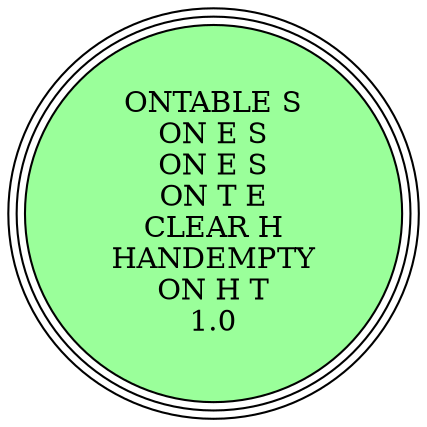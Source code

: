 digraph {
"ONTABLE S\nON E S\nON E S\nON T E\nCLEAR H\nHANDEMPTY\nON H T\n1.0\n" [shape=circle, style=filled, fillcolor=palegreen1, peripheries=3];
"ONTABLE S\nON E S\nON E S\nON T E\nCLEAR H\nHANDEMPTY\nON H T\n1.0\n" [shape=circle, style=filled, fillcolor=palegreen1, peripheries=3];
}
